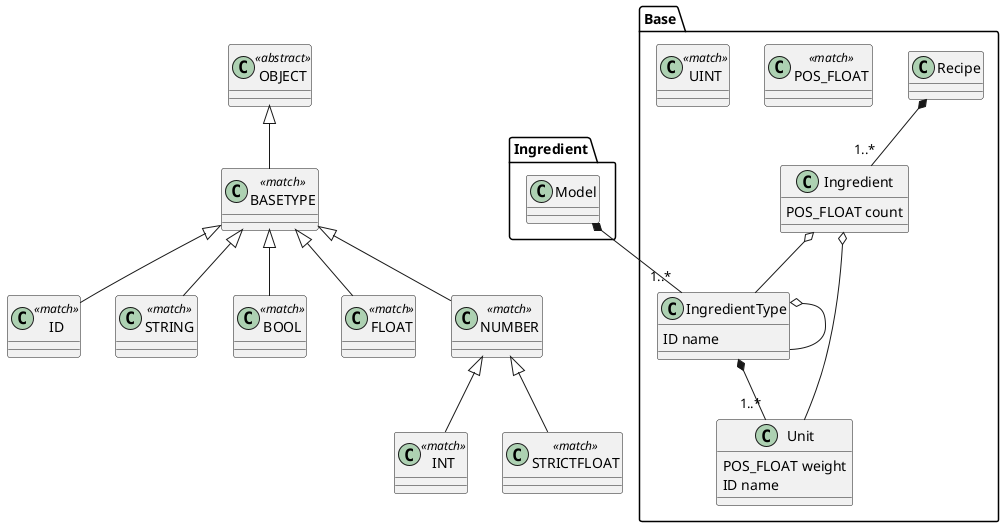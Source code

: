 @startuml
            set namespaceSeparator .
        Ingredient.Model *-- "1..*" Base.IngredientType
class Ingredient.Model  {
}


class ID <<match>> {
}


class STRING <<match>> {
}


class BOOL <<match>> {
}


class INT <<match>> {
}


class FLOAT <<match>> {
}


class STRICTFLOAT <<match>> {
}


class NUMBER <<match>> {
}

NUMBER <|-- STRICTFLOAT
NUMBER <|-- INT

class BASETYPE <<match>> {
}

BASETYPE <|-- NUMBER
BASETYPE <|-- FLOAT
BASETYPE <|-- BOOL
BASETYPE <|-- ID
BASETYPE <|-- STRING

class OBJECT <<abstract>> {
}

OBJECT <|-- BASETYPE

Base.Recipe *-- "1..*" Base.Ingredient
class Base.Recipe  {
}


Base.Ingredient o-- Base.Unit
Base.Ingredient o-- Base.IngredientType
class Base.Ingredient  {
POS_FLOAT count
}


Base.IngredientType o-- Base.IngredientType
Base.IngredientType *-- "1..*" Base.Unit
class Base.IngredientType  {
ID name
}


class Base.Unit  {
POS_FLOAT weight
ID name
}


class Base.POS_FLOAT <<match>> {
}


class Base.UINT <<match>> {
}


@enduml
